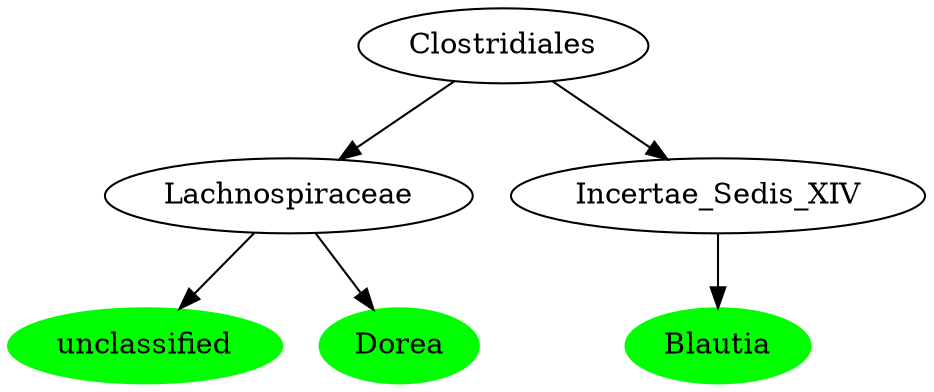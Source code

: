 digraph G { 
	Lachnospiraceaeunclassified [label="unclassified", color="green", style=filled];
	ClostridialesLachnospiraceae [label="Lachnospiraceae"];
	Lachnospiraceaeunclassified [label="unclassified"];
	ClostridialesLachnospiraceae -> Lachnospiraceaeunclassified;
	ClostridiaClostridiales [label="Clostridiales"];
	ClostridialesLachnospiraceae [label="Lachnospiraceae"];
	ClostridiaClostridiales -> ClostridialesLachnospiraceae;
	LachnospiraceaeDorea [label="Dorea", color="green", style=filled];
	ClostridialesLachnospiraceae [label="Lachnospiraceae"];
	LachnospiraceaeDorea [label="Dorea"];
	ClostridialesLachnospiraceae -> LachnospiraceaeDorea;
	Incertae_Sedis_XIVBlautia [label="Blautia", color="green", style=filled];
	ClostridialesIncertae_Sedis_XIV [label="Incertae_Sedis_XIV"];
	Incertae_Sedis_XIVBlautia [label="Blautia"];
	ClostridialesIncertae_Sedis_XIV -> Incertae_Sedis_XIVBlautia;
	ClostridiaClostridiales [label="Clostridiales"];
	ClostridialesIncertae_Sedis_XIV [label="Incertae_Sedis_XIV"];
	ClostridiaClostridiales -> ClostridialesIncertae_Sedis_XIV;

 }